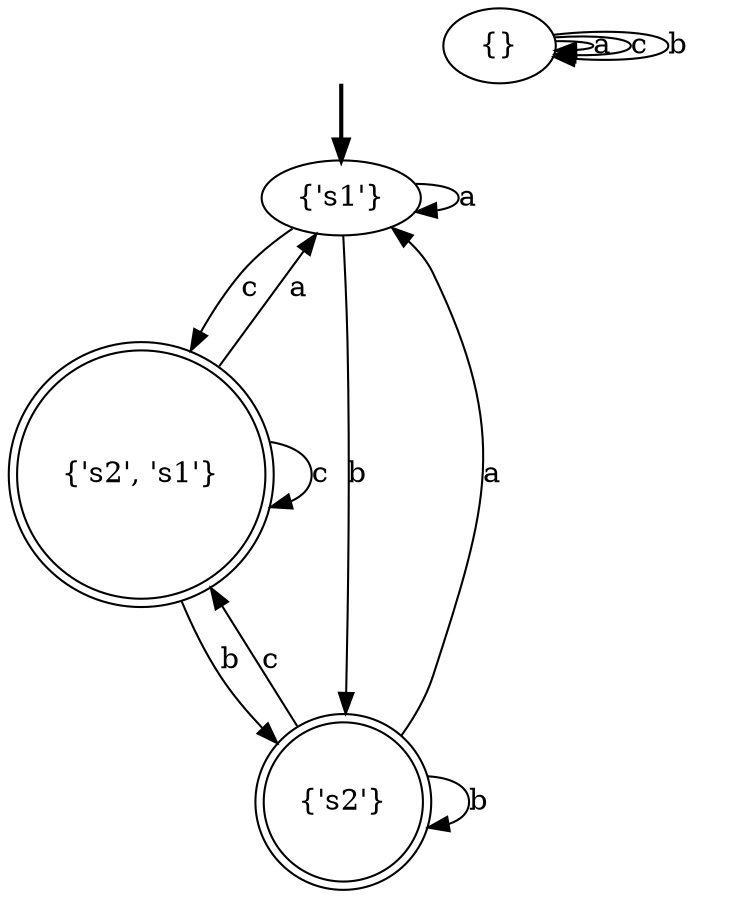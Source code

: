 digraph {
	fake [style=invisible]
	"{'s2', 's1'}" [shape=doublecircle]
	"{}"
	"{'s2'}" [shape=doublecircle]
	"{'s1'}" [root=true]
	fake -> "{'s1'}" [style=bold]
	"{'s2'}" -> "{'s1'}" [label=a]
	"{'s2'}" -> "{'s2', 's1'}" [label=c]
	"{'s2'}" -> "{'s2'}" [label=b]
	"{'s2', 's1'}" -> "{'s1'}" [label=a]
	"{'s2', 's1'}" -> "{'s2', 's1'}" [label=c]
	"{'s2', 's1'}" -> "{'s2'}" [label=b]
	"{}" -> "{}" [label=a]
	"{}" -> "{}" [label=c]
	"{}" -> "{}" [label=b]
	"{'s1'}" -> "{'s1'}" [label=a]
	"{'s1'}" -> "{'s2', 's1'}" [label=c]
	"{'s1'}" -> "{'s2'}" [label=b]
}
